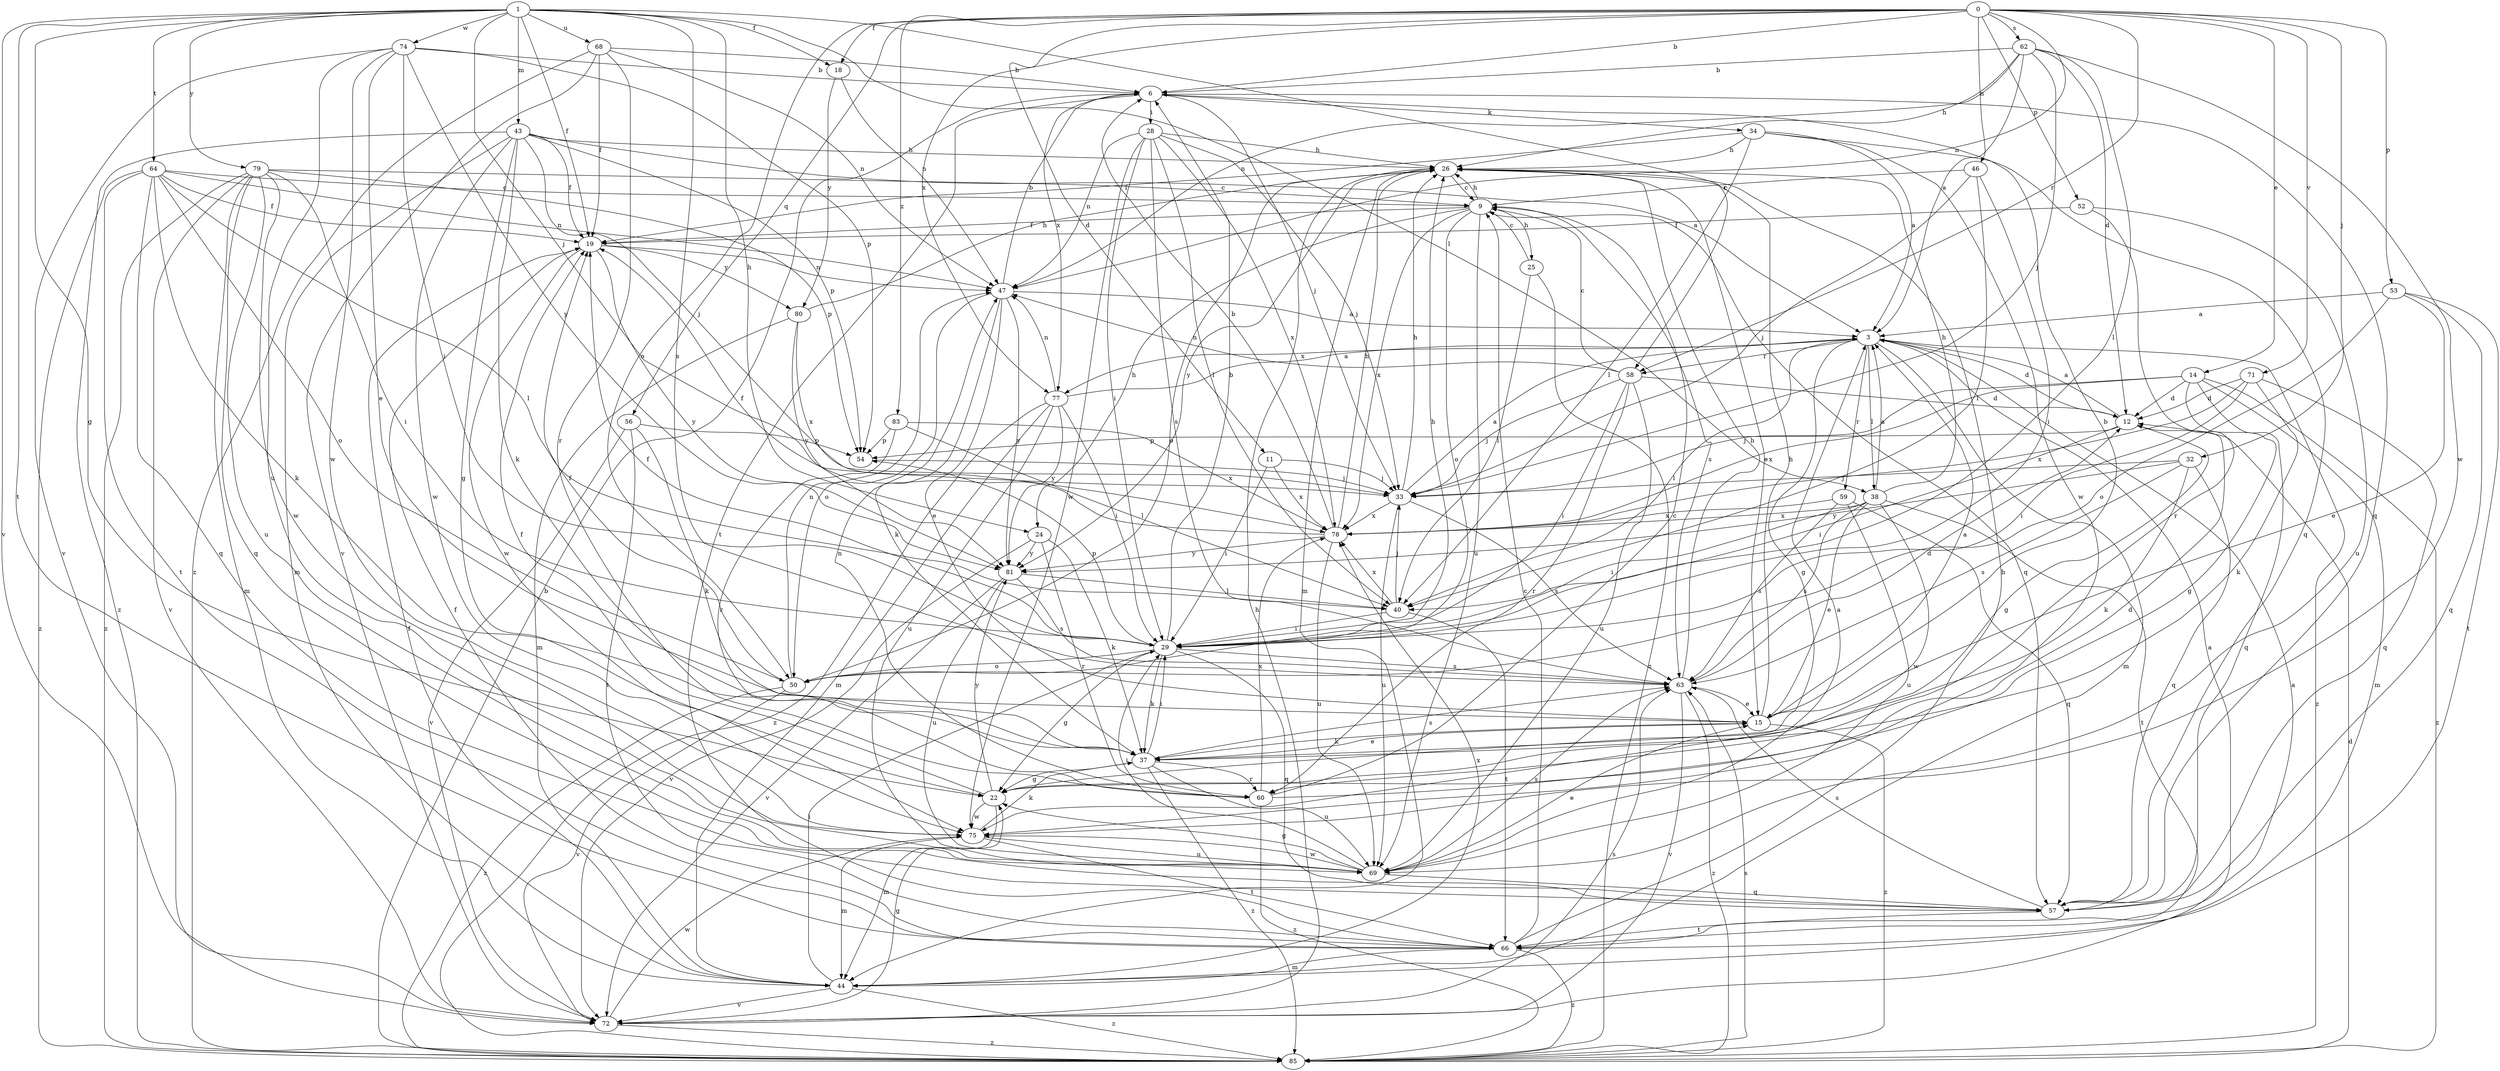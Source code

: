 strict digraph  {
0;
1;
3;
6;
9;
11;
12;
14;
15;
18;
19;
22;
24;
25;
26;
28;
29;
32;
33;
34;
37;
38;
40;
43;
44;
46;
47;
50;
52;
53;
54;
56;
57;
58;
59;
60;
62;
63;
64;
66;
68;
69;
71;
72;
74;
75;
77;
78;
79;
80;
81;
83;
85;
0 -> 6  [label=b];
0 -> 11  [label=d];
0 -> 14  [label=e];
0 -> 18  [label=f];
0 -> 32  [label=j];
0 -> 46  [label=n];
0 -> 47  [label=n];
0 -> 50  [label=o];
0 -> 52  [label=p];
0 -> 53  [label=p];
0 -> 56  [label=q];
0 -> 58  [label=r];
0 -> 62  [label=s];
0 -> 71  [label=v];
0 -> 77  [label=x];
0 -> 83  [label=z];
1 -> 18  [label=f];
1 -> 19  [label=f];
1 -> 22  [label=g];
1 -> 24  [label=h];
1 -> 33  [label=j];
1 -> 38  [label=l];
1 -> 43  [label=m];
1 -> 58  [label=r];
1 -> 63  [label=s];
1 -> 64  [label=t];
1 -> 66  [label=t];
1 -> 68  [label=u];
1 -> 72  [label=v];
1 -> 74  [label=w];
1 -> 79  [label=y];
3 -> 12  [label=d];
3 -> 22  [label=g];
3 -> 38  [label=l];
3 -> 40  [label=l];
3 -> 44  [label=m];
3 -> 58  [label=r];
3 -> 59  [label=r];
3 -> 77  [label=x];
3 -> 85  [label=z];
6 -> 28  [label=i];
6 -> 33  [label=j];
6 -> 34  [label=k];
6 -> 57  [label=q];
6 -> 66  [label=t];
6 -> 77  [label=x];
9 -> 19  [label=f];
9 -> 24  [label=h];
9 -> 25  [label=h];
9 -> 26  [label=h];
9 -> 50  [label=o];
9 -> 57  [label=q];
9 -> 63  [label=s];
9 -> 69  [label=u];
9 -> 78  [label=x];
11 -> 29  [label=i];
11 -> 33  [label=j];
11 -> 78  [label=x];
12 -> 3  [label=a];
12 -> 22  [label=g];
12 -> 29  [label=i];
12 -> 54  [label=p];
14 -> 12  [label=d];
14 -> 22  [label=g];
14 -> 33  [label=j];
14 -> 44  [label=m];
14 -> 57  [label=q];
14 -> 78  [label=x];
14 -> 85  [label=z];
15 -> 3  [label=a];
15 -> 6  [label=b];
15 -> 26  [label=h];
15 -> 37  [label=k];
15 -> 85  [label=z];
18 -> 47  [label=n];
18 -> 80  [label=y];
19 -> 47  [label=n];
19 -> 75  [label=w];
19 -> 80  [label=y];
19 -> 81  [label=y];
22 -> 19  [label=f];
22 -> 44  [label=m];
22 -> 75  [label=w];
22 -> 81  [label=y];
24 -> 37  [label=k];
24 -> 60  [label=r];
24 -> 72  [label=v];
24 -> 81  [label=y];
25 -> 9  [label=c];
25 -> 40  [label=l];
25 -> 85  [label=z];
26 -> 9  [label=c];
26 -> 15  [label=e];
26 -> 44  [label=m];
26 -> 50  [label=o];
26 -> 81  [label=y];
28 -> 26  [label=h];
28 -> 29  [label=i];
28 -> 33  [label=j];
28 -> 40  [label=l];
28 -> 47  [label=n];
28 -> 63  [label=s];
28 -> 75  [label=w];
28 -> 78  [label=x];
29 -> 6  [label=b];
29 -> 19  [label=f];
29 -> 22  [label=g];
29 -> 26  [label=h];
29 -> 37  [label=k];
29 -> 50  [label=o];
29 -> 54  [label=p];
29 -> 57  [label=q];
29 -> 63  [label=s];
32 -> 33  [label=j];
32 -> 37  [label=k];
32 -> 57  [label=q];
32 -> 63  [label=s];
32 -> 81  [label=y];
33 -> 3  [label=a];
33 -> 26  [label=h];
33 -> 63  [label=s];
33 -> 69  [label=u];
33 -> 78  [label=x];
34 -> 3  [label=a];
34 -> 19  [label=f];
34 -> 26  [label=h];
34 -> 40  [label=l];
34 -> 57  [label=q];
34 -> 75  [label=w];
37 -> 15  [label=e];
37 -> 22  [label=g];
37 -> 29  [label=i];
37 -> 60  [label=r];
37 -> 63  [label=s];
37 -> 69  [label=u];
37 -> 85  [label=z];
38 -> 3  [label=a];
38 -> 15  [label=e];
38 -> 26  [label=h];
38 -> 29  [label=i];
38 -> 63  [label=s];
38 -> 66  [label=t];
38 -> 75  [label=w];
38 -> 78  [label=x];
40 -> 29  [label=i];
40 -> 33  [label=j];
40 -> 66  [label=t];
40 -> 78  [label=x];
43 -> 3  [label=a];
43 -> 19  [label=f];
43 -> 22  [label=g];
43 -> 26  [label=h];
43 -> 33  [label=j];
43 -> 37  [label=k];
43 -> 44  [label=m];
43 -> 54  [label=p];
43 -> 75  [label=w];
43 -> 85  [label=z];
44 -> 19  [label=f];
44 -> 29  [label=i];
44 -> 72  [label=v];
44 -> 78  [label=x];
44 -> 85  [label=z];
46 -> 9  [label=c];
46 -> 29  [label=i];
46 -> 33  [label=j];
46 -> 40  [label=l];
47 -> 3  [label=a];
47 -> 6  [label=b];
47 -> 15  [label=e];
47 -> 37  [label=k];
47 -> 50  [label=o];
47 -> 81  [label=y];
50 -> 19  [label=f];
50 -> 47  [label=n];
50 -> 72  [label=v];
50 -> 85  [label=z];
52 -> 19  [label=f];
52 -> 60  [label=r];
52 -> 69  [label=u];
53 -> 3  [label=a];
53 -> 15  [label=e];
53 -> 50  [label=o];
53 -> 57  [label=q];
53 -> 66  [label=t];
54 -> 33  [label=j];
56 -> 37  [label=k];
56 -> 54  [label=p];
56 -> 66  [label=t];
56 -> 72  [label=v];
57 -> 63  [label=s];
57 -> 66  [label=t];
58 -> 9  [label=c];
58 -> 12  [label=d];
58 -> 29  [label=i];
58 -> 33  [label=j];
58 -> 47  [label=n];
58 -> 60  [label=r];
58 -> 69  [label=u];
59 -> 57  [label=q];
59 -> 63  [label=s];
59 -> 69  [label=u];
59 -> 78  [label=x];
60 -> 9  [label=c];
60 -> 12  [label=d];
60 -> 47  [label=n];
60 -> 78  [label=x];
60 -> 85  [label=z];
62 -> 3  [label=a];
62 -> 6  [label=b];
62 -> 12  [label=d];
62 -> 26  [label=h];
62 -> 33  [label=j];
62 -> 40  [label=l];
62 -> 47  [label=n];
62 -> 75  [label=w];
63 -> 12  [label=d];
63 -> 15  [label=e];
63 -> 26  [label=h];
63 -> 72  [label=v];
63 -> 85  [label=z];
64 -> 9  [label=c];
64 -> 19  [label=f];
64 -> 37  [label=k];
64 -> 40  [label=l];
64 -> 47  [label=n];
64 -> 50  [label=o];
64 -> 57  [label=q];
64 -> 66  [label=t];
64 -> 85  [label=z];
66 -> 3  [label=a];
66 -> 9  [label=c];
66 -> 19  [label=f];
66 -> 26  [label=h];
66 -> 44  [label=m];
66 -> 85  [label=z];
68 -> 6  [label=b];
68 -> 19  [label=f];
68 -> 47  [label=n];
68 -> 60  [label=r];
68 -> 72  [label=v];
68 -> 85  [label=z];
69 -> 3  [label=a];
69 -> 15  [label=e];
69 -> 22  [label=g];
69 -> 29  [label=i];
69 -> 57  [label=q];
69 -> 63  [label=s];
69 -> 75  [label=w];
71 -> 12  [label=d];
71 -> 29  [label=i];
71 -> 37  [label=k];
71 -> 57  [label=q];
71 -> 78  [label=x];
72 -> 3  [label=a];
72 -> 22  [label=g];
72 -> 26  [label=h];
72 -> 63  [label=s];
72 -> 75  [label=w];
72 -> 85  [label=z];
74 -> 6  [label=b];
74 -> 15  [label=e];
74 -> 29  [label=i];
74 -> 54  [label=p];
74 -> 69  [label=u];
74 -> 72  [label=v];
74 -> 75  [label=w];
74 -> 81  [label=y];
75 -> 37  [label=k];
75 -> 44  [label=m];
75 -> 66  [label=t];
75 -> 69  [label=u];
77 -> 3  [label=a];
77 -> 29  [label=i];
77 -> 44  [label=m];
77 -> 47  [label=n];
77 -> 69  [label=u];
77 -> 81  [label=y];
77 -> 85  [label=z];
78 -> 6  [label=b];
78 -> 19  [label=f];
78 -> 26  [label=h];
78 -> 69  [label=u];
78 -> 81  [label=y];
79 -> 9  [label=c];
79 -> 29  [label=i];
79 -> 44  [label=m];
79 -> 54  [label=p];
79 -> 57  [label=q];
79 -> 69  [label=u];
79 -> 72  [label=v];
79 -> 75  [label=w];
79 -> 85  [label=z];
80 -> 26  [label=h];
80 -> 44  [label=m];
80 -> 78  [label=x];
80 -> 81  [label=y];
81 -> 40  [label=l];
81 -> 63  [label=s];
81 -> 69  [label=u];
81 -> 72  [label=v];
83 -> 40  [label=l];
83 -> 54  [label=p];
83 -> 60  [label=r];
83 -> 78  [label=x];
85 -> 6  [label=b];
85 -> 12  [label=d];
85 -> 63  [label=s];
}
